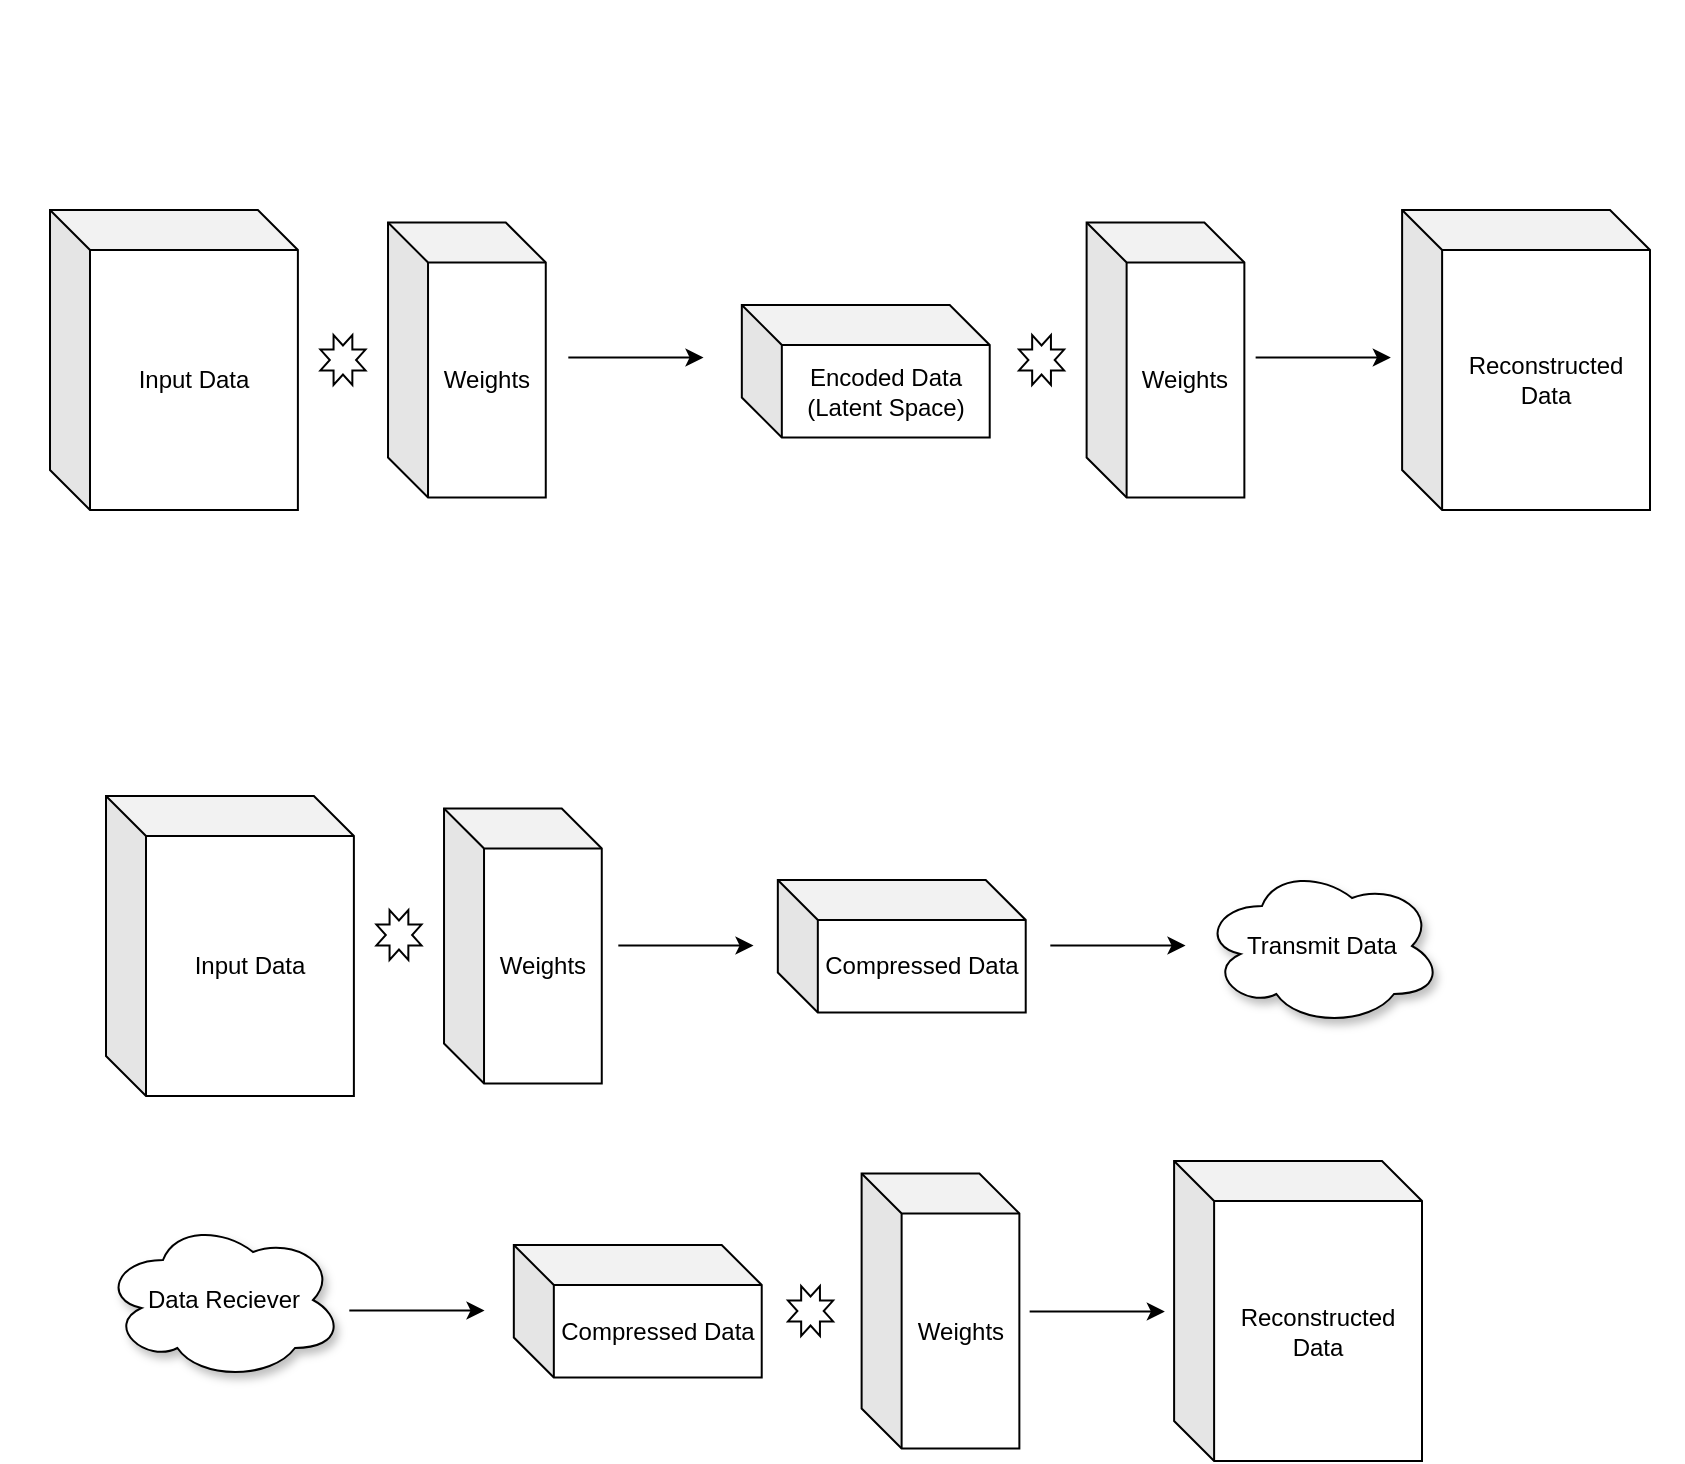 <mxfile version="10.7.6" type="device"><diagram id="QsfPmQFUONjQJMWIwc3U" name="Page-1"><mxGraphModel dx="1058" dy="808" grid="1" gridSize="10" guides="1" tooltips="1" connect="1" arrows="1" fold="1" page="1" pageScale="1" pageWidth="850" pageHeight="1100" math="0" shadow="0"><root><mxCell id="0"/><mxCell id="1" parent="0"/><mxCell id="oM6gzxr2W9uQcQqAxY-c-2" value="" style="rounded=0;whiteSpace=wrap;html=1;shadow=1;opacity=0;" vertex="1" parent="1"><mxGeometry x="10" y="210" width="830" height="353" as="geometry"/></mxCell><mxCell id="GlZN9LZEZ0yebJ1PE4sa-1" value="Input Data" style="shape=cube;whiteSpace=wrap;html=1;boundedLbl=1;backgroundOutline=1;darkOpacity=0.05;darkOpacity2=0.1;" parent="1" vertex="1"><mxGeometry x="30" y="310" width="123.944" height="150" as="geometry"/></mxCell><mxCell id="GlZN9LZEZ0yebJ1PE4sa-2" value="Encoded Data&lt;br&gt;(Latent Space)&lt;br&gt;" style="shape=cube;whiteSpace=wrap;html=1;boundedLbl=1;backgroundOutline=1;darkOpacity=0.05;darkOpacity2=0.1;" parent="1" vertex="1"><mxGeometry x="375.915" y="357.5" width="123.944" height="66.25" as="geometry"/></mxCell><mxCell id="GlZN9LZEZ0yebJ1PE4sa-3" value="" style="verticalLabelPosition=bottom;verticalAlign=top;html=1;shape=mxgraph.basic.8_point_star" parent="1" vertex="1"><mxGeometry x="165.211" y="372.5" width="22.535" height="25.0" as="geometry"/></mxCell><mxCell id="GlZN9LZEZ0yebJ1PE4sa-6" value="Weights" style="shape=cube;whiteSpace=wrap;html=1;boundedLbl=1;backgroundOutline=1;darkOpacity=0.05;darkOpacity2=0.1;" parent="1" vertex="1"><mxGeometry x="199.014" y="316.25" width="78.873" height="137.5" as="geometry"/></mxCell><mxCell id="GlZN9LZEZ0yebJ1PE4sa-8" value="Reconstructed Data" style="shape=cube;whiteSpace=wrap;html=1;boundedLbl=1;backgroundOutline=1;darkOpacity=0.05;darkOpacity2=0.1;" parent="1" vertex="1"><mxGeometry x="706.056" y="310" width="123.944" height="150" as="geometry"/></mxCell><mxCell id="GlZN9LZEZ0yebJ1PE4sa-9" value="" style="verticalLabelPosition=bottom;verticalAlign=top;html=1;shape=mxgraph.basic.8_point_star" parent="1" vertex="1"><mxGeometry x="514.507" y="372.5" width="22.535" height="25.0" as="geometry"/></mxCell><mxCell id="GlZN9LZEZ0yebJ1PE4sa-10" value="Weights" style="shape=cube;whiteSpace=wrap;html=1;boundedLbl=1;backgroundOutline=1;darkOpacity=0.05;darkOpacity2=0.1;" parent="1" vertex="1"><mxGeometry x="548.31" y="316.25" width="78.873" height="137.5" as="geometry"/></mxCell><mxCell id="GlZN9LZEZ0yebJ1PE4sa-14" value="" style="endArrow=classic;html=1;" parent="1" edge="1"><mxGeometry width="50" height="50" relative="1" as="geometry"><mxPoint x="289.155" y="383.75" as="sourcePoint"/><mxPoint x="356.761" y="383.75" as="targetPoint"/></mxGeometry></mxCell><mxCell id="GlZN9LZEZ0yebJ1PE4sa-15" value="" style="endArrow=classic;html=1;" parent="1" edge="1"><mxGeometry width="50" height="50" relative="1" as="geometry"><mxPoint x="632.817" y="383.75" as="sourcePoint"/><mxPoint x="700.423" y="383.75" as="targetPoint"/></mxGeometry></mxCell><mxCell id="oM6gzxr2W9uQcQqAxY-c-5" value="Input Data" style="shape=cube;whiteSpace=wrap;html=1;boundedLbl=1;backgroundOutline=1;darkOpacity=0.05;darkOpacity2=0.1;" vertex="1" parent="1"><mxGeometry x="58" y="603" width="123.944" height="150" as="geometry"/></mxCell><mxCell id="oM6gzxr2W9uQcQqAxY-c-6" value="Compressed Data&lt;br&gt;" style="shape=cube;whiteSpace=wrap;html=1;boundedLbl=1;backgroundOutline=1;darkOpacity=0.05;darkOpacity2=0.1;" vertex="1" parent="1"><mxGeometry x="393.915" y="645" width="123.944" height="66.25" as="geometry"/></mxCell><mxCell id="oM6gzxr2W9uQcQqAxY-c-7" value="" style="verticalLabelPosition=bottom;verticalAlign=top;html=1;shape=mxgraph.basic.8_point_star" vertex="1" parent="1"><mxGeometry x="193.211" y="660" width="22.535" height="25.0" as="geometry"/></mxCell><mxCell id="oM6gzxr2W9uQcQqAxY-c-8" value="Weights" style="shape=cube;whiteSpace=wrap;html=1;boundedLbl=1;backgroundOutline=1;darkOpacity=0.05;darkOpacity2=0.1;" vertex="1" parent="1"><mxGeometry x="227.014" y="609.25" width="78.873" height="137.5" as="geometry"/></mxCell><mxCell id="oM6gzxr2W9uQcQqAxY-c-9" value="" style="endArrow=classic;html=1;" edge="1" parent="1"><mxGeometry width="50" height="50" relative="1" as="geometry"><mxPoint x="314.155" y="677.75" as="sourcePoint"/><mxPoint x="381.761" y="677.75" as="targetPoint"/></mxGeometry></mxCell><mxCell id="oM6gzxr2W9uQcQqAxY-c-10" value="" style="endArrow=classic;html=1;" edge="1" parent="1"><mxGeometry width="50" height="50" relative="1" as="geometry"><mxPoint x="530.155" y="677.75" as="sourcePoint"/><mxPoint x="597.761" y="677.75" as="targetPoint"/></mxGeometry></mxCell><mxCell id="oM6gzxr2W9uQcQqAxY-c-14" value="Transmit Data" style="ellipse;shape=cloud;whiteSpace=wrap;html=1;shadow=1;" vertex="1" parent="1"><mxGeometry x="606" y="638" width="120" height="80" as="geometry"/></mxCell><mxCell id="oM6gzxr2W9uQcQqAxY-c-16" value="Compressed Data&lt;br&gt;" style="shape=cube;whiteSpace=wrap;html=1;boundedLbl=1;backgroundOutline=1;darkOpacity=0.05;darkOpacity2=0.1;" vertex="1" parent="1"><mxGeometry x="261.915" y="827.5" width="123.944" height="66.25" as="geometry"/></mxCell><mxCell id="oM6gzxr2W9uQcQqAxY-c-17" value="Reconstructed Data" style="shape=cube;whiteSpace=wrap;html=1;boundedLbl=1;backgroundOutline=1;darkOpacity=0.05;darkOpacity2=0.1;" vertex="1" parent="1"><mxGeometry x="592.056" y="785.5" width="123.944" height="150" as="geometry"/></mxCell><mxCell id="oM6gzxr2W9uQcQqAxY-c-18" value="" style="verticalLabelPosition=bottom;verticalAlign=top;html=1;shape=mxgraph.basic.8_point_star" vertex="1" parent="1"><mxGeometry x="399.007" y="848" width="22.535" height="25.0" as="geometry"/></mxCell><mxCell id="oM6gzxr2W9uQcQqAxY-c-19" value="Weights" style="shape=cube;whiteSpace=wrap;html=1;boundedLbl=1;backgroundOutline=1;darkOpacity=0.05;darkOpacity2=0.1;" vertex="1" parent="1"><mxGeometry x="435.81" y="791.75" width="78.873" height="137.5" as="geometry"/></mxCell><mxCell id="oM6gzxr2W9uQcQqAxY-c-20" value="" style="endArrow=classic;html=1;" edge="1" parent="1"><mxGeometry width="50" height="50" relative="1" as="geometry"><mxPoint x="519.817" y="860.75" as="sourcePoint"/><mxPoint x="587.423" y="860.75" as="targetPoint"/></mxGeometry></mxCell><mxCell id="oM6gzxr2W9uQcQqAxY-c-21" value="Data Reciever" style="ellipse;shape=cloud;whiteSpace=wrap;html=1;shadow=1;" vertex="1" parent="1"><mxGeometry x="56.5" y="815" width="120" height="80" as="geometry"/></mxCell><mxCell id="oM6gzxr2W9uQcQqAxY-c-22" value="" style="endArrow=classic;html=1;" edge="1" parent="1"><mxGeometry width="50" height="50" relative="1" as="geometry"><mxPoint x="179.655" y="860.25" as="sourcePoint"/><mxPoint x="247.261" y="860.25" as="targetPoint"/></mxGeometry></mxCell></root></mxGraphModel></diagram></mxfile>